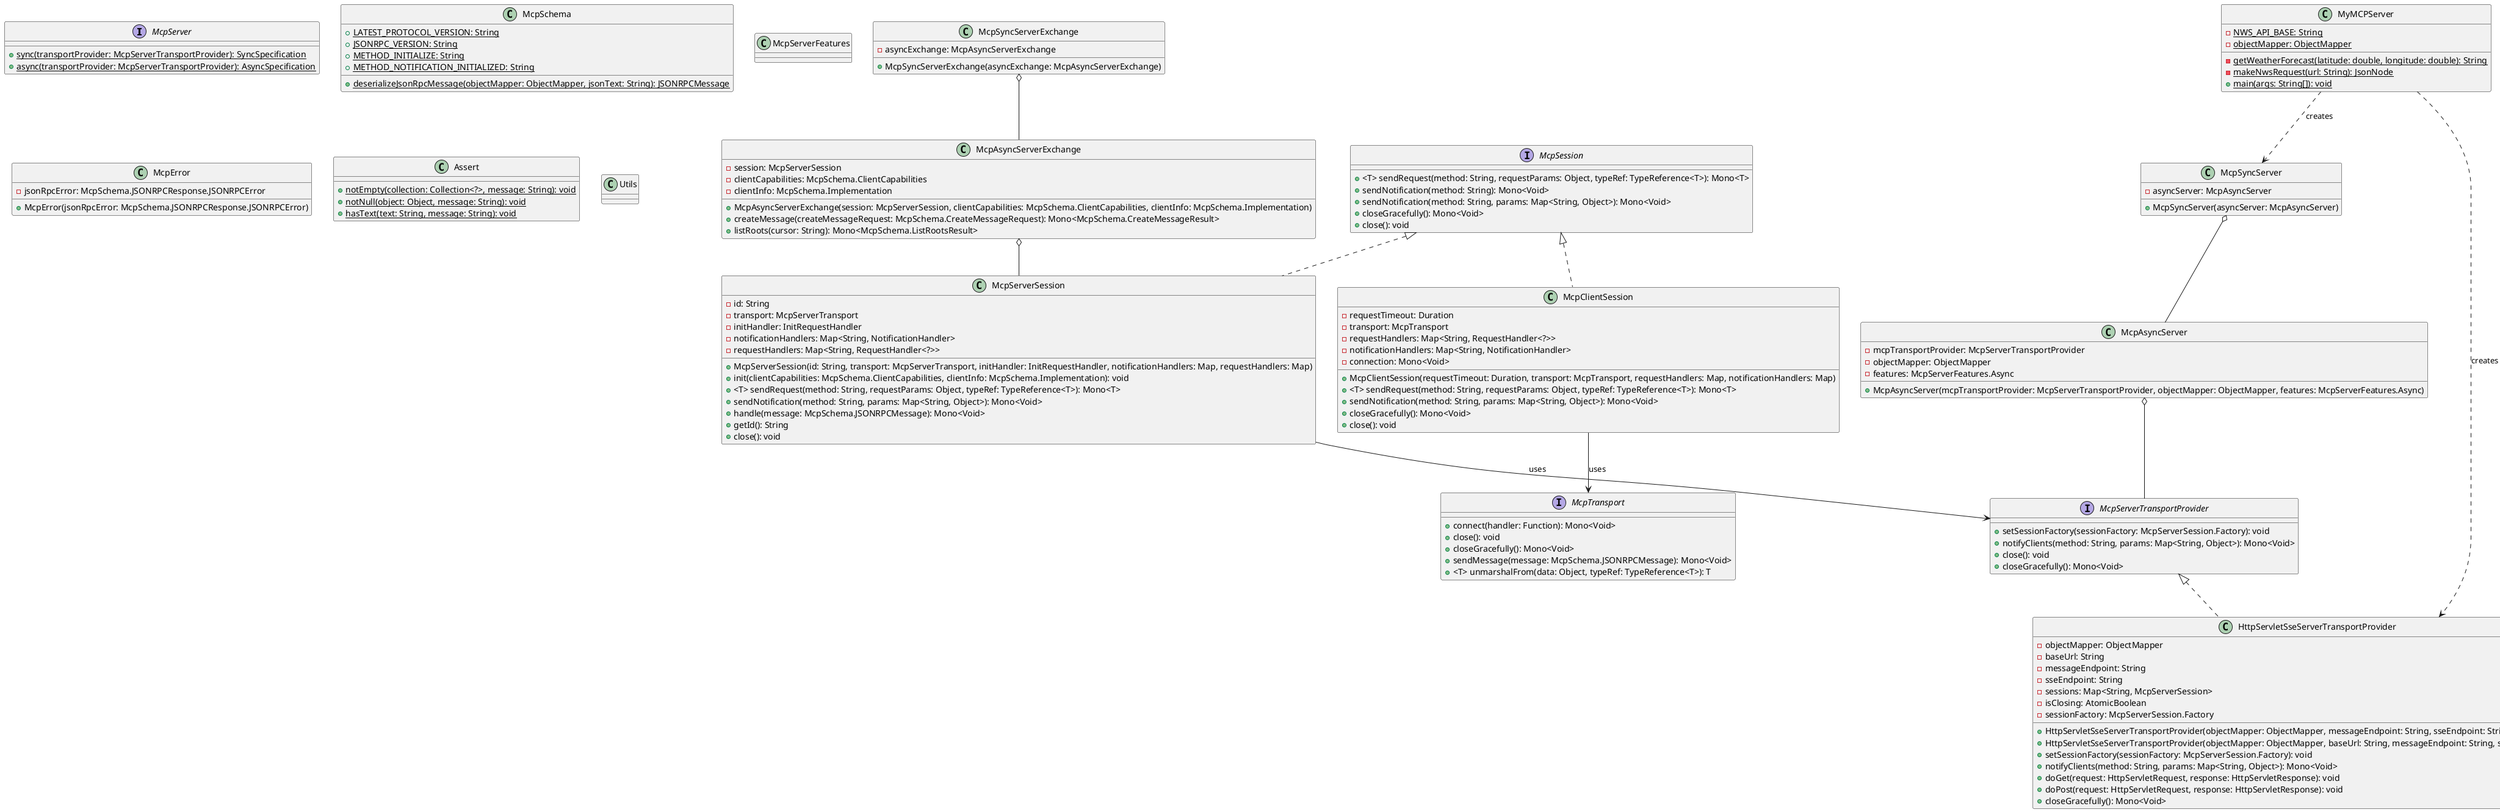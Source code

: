 @startuml MCP Class Diagram

' Interface definitions
interface McpServer {
  +{static} sync(transportProvider: McpServerTransportProvider): SyncSpecification
  +{static} async(transportProvider: McpServerTransportProvider): AsyncSpecification
}

interface McpSession {
  +<T> sendRequest(method: String, requestParams: Object, typeRef: TypeReference<T>): Mono<T>
  +sendNotification(method: String): Mono<Void>
  +sendNotification(method: String, params: Map<String, Object>): Mono<Void>
  +closeGracefully(): Mono<Void>
  +close(): void
}

interface McpTransport {
  +connect(handler: Function): Mono<Void>
  +close(): void
  +closeGracefully(): Mono<Void>
  +sendMessage(message: McpSchema.JSONRPCMessage): Mono<Void>
  +<T> unmarshalFrom(data: Object, typeRef: TypeReference<T>): T
}

interface McpServerTransportProvider {
  +setSessionFactory(sessionFactory: McpServerSession.Factory): void
  +notifyClients(method: String, params: Map<String, Object>): Mono<Void>
  +close(): void
  +closeGracefully(): Mono<Void>
}

' Class definitions
class McpSchema {
  +{static} LATEST_PROTOCOL_VERSION: String
  +{static} JSONRPC_VERSION: String
  +{static} METHOD_INITIALIZE: String
  +{static} METHOD_NOTIFICATION_INITIALIZED: String
  +{static} deserializeJsonRpcMessage(objectMapper: ObjectMapper, jsonText: String): JSONRPCMessage
}

class McpServerSession {
  -id: String
  -transport: McpServerTransport
  -initHandler: InitRequestHandler
  -notificationHandlers: Map<String, NotificationHandler>
  -requestHandlers: Map<String, RequestHandler<?>>
  +McpServerSession(id: String, transport: McpServerTransport, initHandler: InitRequestHandler, notificationHandlers: Map, requestHandlers: Map)
  +init(clientCapabilities: McpSchema.ClientCapabilities, clientInfo: McpSchema.Implementation): void
  +<T> sendRequest(method: String, requestParams: Object, typeRef: TypeReference<T>): Mono<T>
  +sendNotification(method: String, params: Map<String, Object>): Mono<Void>
  +handle(message: McpSchema.JSONRPCMessage): Mono<Void>
  +getId(): String
  +close(): void
}

class McpClientSession {
  -requestTimeout: Duration
  -transport: McpTransport
  -requestHandlers: Map<String, RequestHandler<?>>
  -notificationHandlers: Map<String, NotificationHandler>
  -connection: Mono<Void>
  +McpClientSession(requestTimeout: Duration, transport: McpTransport, requestHandlers: Map, notificationHandlers: Map)
  +<T> sendRequest(method: String, requestParams: Object, typeRef: TypeReference<T>): Mono<T>
  +sendNotification(method: String, params: Map<String, Object>): Mono<Void>
  +closeGracefully(): Mono<Void>
  +close(): void
}

class McpAsyncServer {
  -mcpTransportProvider: McpServerTransportProvider
  -objectMapper: ObjectMapper
  -features: McpServerFeatures.Async
  +McpAsyncServer(mcpTransportProvider: McpServerTransportProvider, objectMapper: ObjectMapper, features: McpServerFeatures.Async)
}

class McpSyncServer {
  -asyncServer: McpAsyncServer
  +McpSyncServer(asyncServer: McpAsyncServer)
}

class McpAsyncServerExchange {
  -session: McpServerSession
  -clientCapabilities: McpSchema.ClientCapabilities
  -clientInfo: McpSchema.Implementation
  +McpAsyncServerExchange(session: McpServerSession, clientCapabilities: McpSchema.ClientCapabilities, clientInfo: McpSchema.Implementation)
  +createMessage(createMessageRequest: McpSchema.CreateMessageRequest): Mono<McpSchema.CreateMessageResult>
  +listRoots(cursor: String): Mono<McpSchema.ListRootsResult>
}

class McpSyncServerExchange {
  -asyncExchange: McpAsyncServerExchange
  +McpSyncServerExchange(asyncExchange: McpAsyncServerExchange)
}

class McpServerFeatures {
  ' Inner classes and methods
}

class HttpServletSseServerTransportProvider {
  -objectMapper: ObjectMapper
  -baseUrl: String
  -messageEndpoint: String
  -sseEndpoint: String
  -sessions: Map<String, McpServerSession>
  -isClosing: AtomicBoolean
  -sessionFactory: McpServerSession.Factory
  +HttpServletSseServerTransportProvider(objectMapper: ObjectMapper, messageEndpoint: String, sseEndpoint: String)
  +HttpServletSseServerTransportProvider(objectMapper: ObjectMapper, baseUrl: String, messageEndpoint: String, sseEndpoint: String)
  +setSessionFactory(sessionFactory: McpServerSession.Factory): void
  +notifyClients(method: String, params: Map<String, Object>): Mono<Void>
  +doGet(request: HttpServletRequest, response: HttpServletResponse): void
  +doPost(request: HttpServletRequest, response: HttpServletResponse): void
  +closeGracefully(): Mono<Void>
}

class MyMCPServer {
  -{static} NWS_API_BASE: String
  -{static} objectMapper: ObjectMapper
  -{static} getWeatherForecast(latitude: double, longitude: double): String
  -{static} makeNwsRequest(url: String): JsonNode
  +{static} main(args: String[]): void
}

class McpError {
  -jsonRpcError: McpSchema.JSONRPCResponse.JSONRPCError
  +McpError(jsonRpcError: McpSchema.JSONRPCResponse.JSONRPCError)
}

class Assert {
  +{static} notEmpty(collection: Collection<?>, message: String): void
  +{static} notNull(object: Object, message: String): void
  +{static} hasText(text: String, message: String): void
}

class Utils {
  ' Utility methods
}

' Relationships
McpSession <|.. McpServerSession
McpSession <|.. McpClientSession

McpServerTransportProvider <|.. HttpServletSseServerTransportProvider

McpAsyncServer o-- McpServerTransportProvider
McpSyncServer o-- McpAsyncServer

McpServerSession --> McpServerTransportProvider : uses
McpClientSession --> McpTransport : uses

McpAsyncServerExchange o-- McpServerSession
McpSyncServerExchange o-- McpAsyncServerExchange

MyMCPServer ..> McpSyncServer : creates
MyMCPServer ..> HttpServletSseServerTransportProvider : creates

' Note: Removed problematic relationships that were causing errors

@enduml